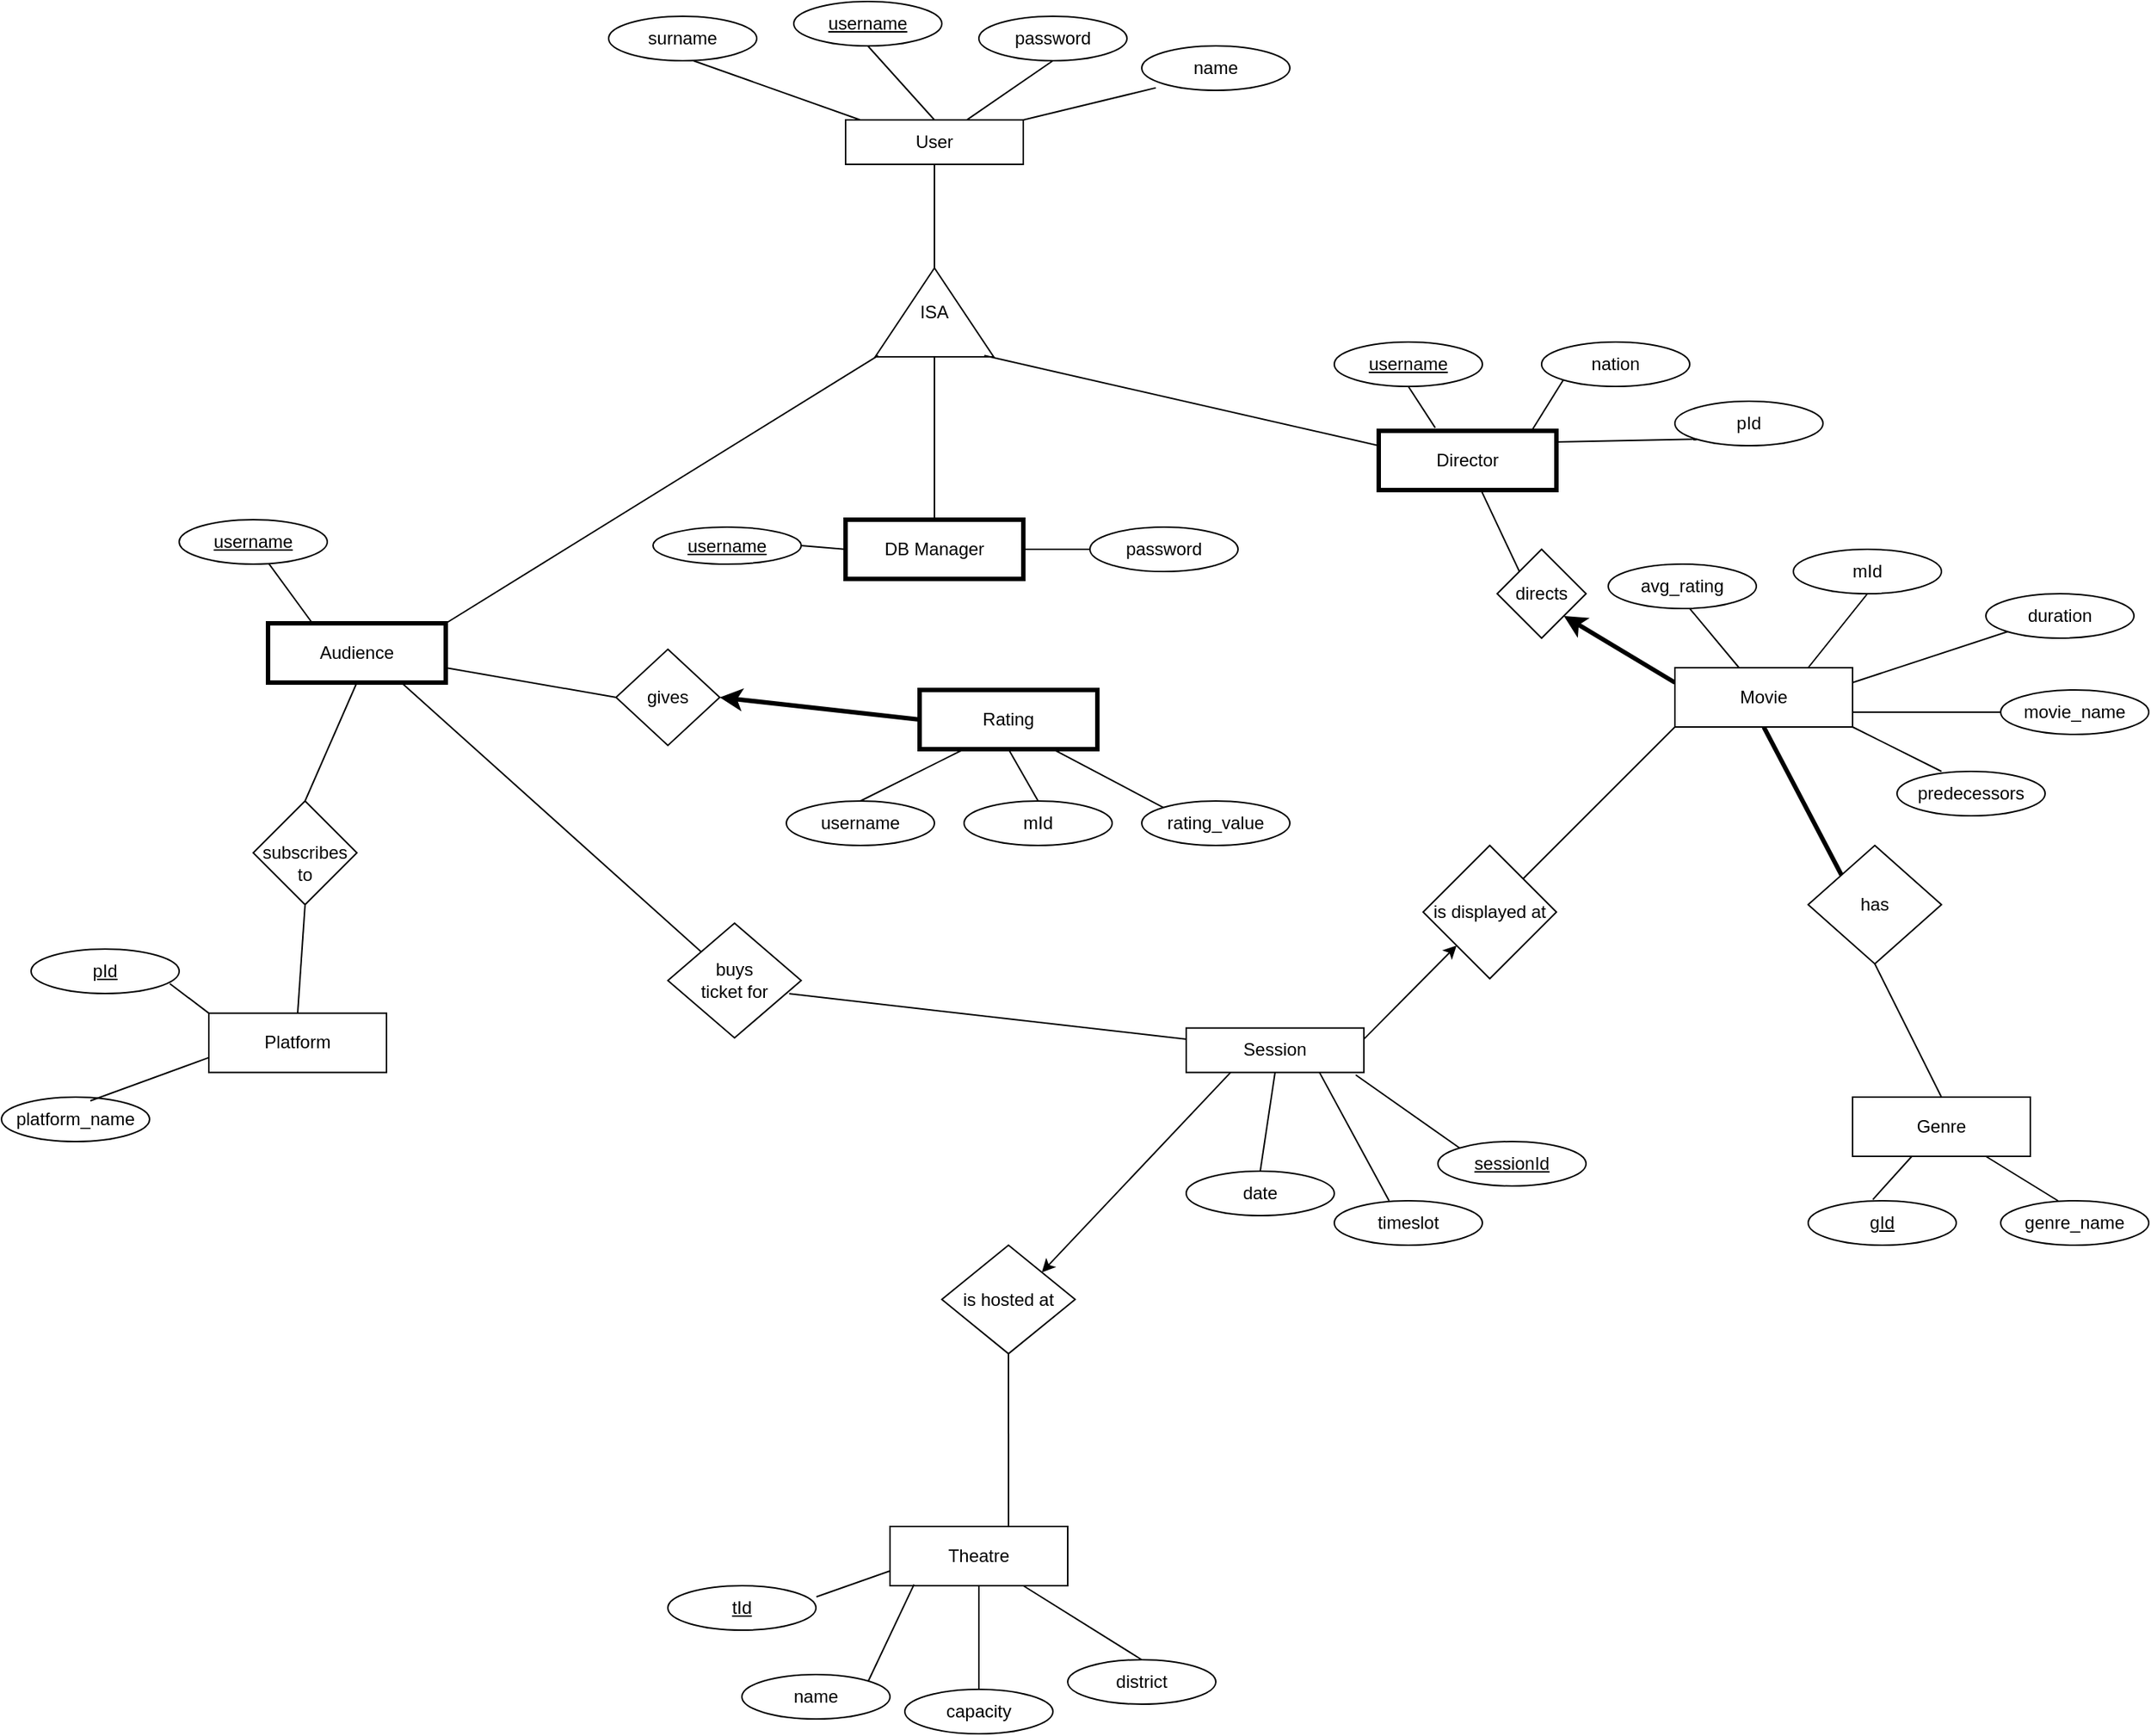 <mxfile version="21.1.2" type="github">
  <diagram id="R2lEEEUBdFMjLlhIrx00" name="Page-1">
    <mxGraphModel dx="2578" dy="990" grid="1" gridSize="10" guides="1" tooltips="1" connect="1" arrows="1" fold="1" page="1" pageScale="1" pageWidth="850" pageHeight="1100" math="0" shadow="0" extFonts="Permanent Marker^https://fonts.googleapis.com/css?family=Permanent+Marker">
      <root>
        <mxCell id="0" />
        <mxCell id="1" parent="0" />
        <mxCell id="zAh7T7VeR0X0RpMaVZyu-1" value="User" style="rounded=0;whiteSpace=wrap;html=1;" vertex="1" parent="1">
          <mxGeometry x="100" y="150" width="120" height="30" as="geometry" />
        </mxCell>
        <mxCell id="zAh7T7VeR0X0RpMaVZyu-5" value="" style="endArrow=none;html=1;rounded=0;exitX=0.672;exitY=0.999;exitDx=0;exitDy=0;exitPerimeter=0;entryX=0.083;entryY=0;entryDx=0;entryDy=0;entryPerimeter=0;" edge="1" parent="1" target="zAh7T7VeR0X0RpMaVZyu-1">
          <mxGeometry width="50" height="50" relative="1" as="geometry">
            <mxPoint x="-2.8" y="109.97" as="sourcePoint" />
            <mxPoint x="270" y="160" as="targetPoint" />
          </mxGeometry>
        </mxCell>
        <mxCell id="zAh7T7VeR0X0RpMaVZyu-6" value="&lt;u&gt;username&lt;/u&gt;" style="ellipse;whiteSpace=wrap;html=1;" vertex="1" parent="1">
          <mxGeometry x="65" y="70" width="100" height="30" as="geometry" />
        </mxCell>
        <mxCell id="zAh7T7VeR0X0RpMaVZyu-7" value="" style="endArrow=none;html=1;rounded=0;exitX=0.5;exitY=1;exitDx=0;exitDy=0;entryX=0.5;entryY=0;entryDx=0;entryDy=0;" edge="1" parent="1" source="zAh7T7VeR0X0RpMaVZyu-6" target="zAh7T7VeR0X0RpMaVZyu-1">
          <mxGeometry width="50" height="50" relative="1" as="geometry">
            <mxPoint x="120" y="110" as="sourcePoint" />
            <mxPoint x="163" y="150" as="targetPoint" />
          </mxGeometry>
        </mxCell>
        <mxCell id="zAh7T7VeR0X0RpMaVZyu-8" value="password" style="ellipse;whiteSpace=wrap;html=1;" vertex="1" parent="1">
          <mxGeometry x="190" y="80" width="100" height="30" as="geometry" />
        </mxCell>
        <mxCell id="zAh7T7VeR0X0RpMaVZyu-9" value="name" style="ellipse;whiteSpace=wrap;html=1;" vertex="1" parent="1">
          <mxGeometry x="300" y="100" width="100" height="30" as="geometry" />
        </mxCell>
        <mxCell id="zAh7T7VeR0X0RpMaVZyu-10" value="" style="endArrow=none;html=1;rounded=0;exitX=0.683;exitY=-0.001;exitDx=0;exitDy=0;exitPerimeter=0;entryX=0.5;entryY=1;entryDx=0;entryDy=0;" edge="1" parent="1" source="zAh7T7VeR0X0RpMaVZyu-1" target="zAh7T7VeR0X0RpMaVZyu-8">
          <mxGeometry width="50" height="50" relative="1" as="geometry">
            <mxPoint x="150" y="160" as="sourcePoint" />
            <mxPoint x="200" y="110" as="targetPoint" />
          </mxGeometry>
        </mxCell>
        <mxCell id="zAh7T7VeR0X0RpMaVZyu-11" value="" style="endArrow=none;html=1;rounded=0;entryX=0.095;entryY=0.944;entryDx=0;entryDy=0;entryPerimeter=0;" edge="1" parent="1" target="zAh7T7VeR0X0RpMaVZyu-9">
          <mxGeometry width="50" height="50" relative="1" as="geometry">
            <mxPoint x="220" y="150" as="sourcePoint" />
            <mxPoint x="320" y="120" as="targetPoint" />
            <Array as="points" />
          </mxGeometry>
        </mxCell>
        <mxCell id="zAh7T7VeR0X0RpMaVZyu-12" value="surname" style="ellipse;whiteSpace=wrap;html=1;" vertex="1" parent="1">
          <mxGeometry x="-60" y="80" width="100" height="30" as="geometry" />
        </mxCell>
        <mxCell id="zAh7T7VeR0X0RpMaVZyu-14" value="" style="endArrow=none;html=1;rounded=0;entryX=0.5;entryY=1;entryDx=0;entryDy=0;exitX=1;exitY=0.5;exitDx=0;exitDy=0;" edge="1" parent="1" source="zAh7T7VeR0X0RpMaVZyu-16" target="zAh7T7VeR0X0RpMaVZyu-1">
          <mxGeometry width="50" height="50" relative="1" as="geometry">
            <mxPoint x="400" y="360" as="sourcePoint" />
            <mxPoint x="470" y="330" as="targetPoint" />
          </mxGeometry>
        </mxCell>
        <mxCell id="zAh7T7VeR0X0RpMaVZyu-16" value="ISA" style="triangle;whiteSpace=wrap;html=1;direction=north;" vertex="1" parent="1">
          <mxGeometry x="120" y="250" width="80" height="60" as="geometry" />
        </mxCell>
        <mxCell id="zAh7T7VeR0X0RpMaVZyu-17" value="Audience" style="rounded=0;whiteSpace=wrap;html=1;strokeWidth=3;" vertex="1" parent="1">
          <mxGeometry x="-290" y="490" width="120" height="40" as="geometry" />
        </mxCell>
        <mxCell id="zAh7T7VeR0X0RpMaVZyu-18" value="Director" style="rounded=0;whiteSpace=wrap;html=1;strokeWidth=3;" vertex="1" parent="1">
          <mxGeometry x="460" y="360" width="120" height="40" as="geometry" />
        </mxCell>
        <mxCell id="zAh7T7VeR0X0RpMaVZyu-19" value="" style="endArrow=none;html=1;rounded=0;exitX=1;exitY=0;exitDx=0;exitDy=0;entryX=0.014;entryY=0.025;entryDx=0;entryDy=0;entryPerimeter=0;" edge="1" parent="1" source="zAh7T7VeR0X0RpMaVZyu-17" target="zAh7T7VeR0X0RpMaVZyu-16">
          <mxGeometry width="50" height="50" relative="1" as="geometry">
            <mxPoint x="330" y="450" as="sourcePoint" />
            <mxPoint x="370" y="410" as="targetPoint" />
          </mxGeometry>
        </mxCell>
        <mxCell id="zAh7T7VeR0X0RpMaVZyu-20" value="" style="endArrow=none;html=1;rounded=0;exitX=0;exitY=0.25;exitDx=0;exitDy=0;entryX=0.014;entryY=0.921;entryDx=0;entryDy=0;entryPerimeter=0;" edge="1" parent="1" source="zAh7T7VeR0X0RpMaVZyu-18" target="zAh7T7VeR0X0RpMaVZyu-16">
          <mxGeometry width="50" height="50" relative="1" as="geometry">
            <mxPoint x="390" y="450" as="sourcePoint" />
            <mxPoint x="430" y="410" as="targetPoint" />
          </mxGeometry>
        </mxCell>
        <mxCell id="zAh7T7VeR0X0RpMaVZyu-21" value="&lt;u&gt;username&lt;/u&gt;" style="ellipse;whiteSpace=wrap;html=1;" vertex="1" parent="1">
          <mxGeometry x="-350" y="420" width="100" height="30" as="geometry" />
        </mxCell>
        <mxCell id="zAh7T7VeR0X0RpMaVZyu-22" value="" style="endArrow=none;html=1;rounded=0;exitX=0.25;exitY=0;exitDx=0;exitDy=0;" edge="1" parent="1" source="zAh7T7VeR0X0RpMaVZyu-17" target="zAh7T7VeR0X0RpMaVZyu-21">
          <mxGeometry width="50" height="50" relative="1" as="geometry">
            <mxPoint x="260" y="420" as="sourcePoint" />
            <mxPoint x="310" y="370" as="targetPoint" />
          </mxGeometry>
        </mxCell>
        <mxCell id="zAh7T7VeR0X0RpMaVZyu-23" value="&lt;u&gt;username&lt;/u&gt;" style="ellipse;whiteSpace=wrap;html=1;" vertex="1" parent="1">
          <mxGeometry x="430" y="300" width="100" height="30" as="geometry" />
        </mxCell>
        <mxCell id="zAh7T7VeR0X0RpMaVZyu-24" value="nation" style="ellipse;whiteSpace=wrap;html=1;" vertex="1" parent="1">
          <mxGeometry x="570" y="300" width="100" height="30" as="geometry" />
        </mxCell>
        <mxCell id="zAh7T7VeR0X0RpMaVZyu-25" value="pId" style="ellipse;whiteSpace=wrap;html=1;" vertex="1" parent="1">
          <mxGeometry x="660" y="340" width="100" height="30" as="geometry" />
        </mxCell>
        <mxCell id="zAh7T7VeR0X0RpMaVZyu-26" value="" style="endArrow=none;html=1;rounded=0;exitX=0.318;exitY=-0.052;exitDx=0;exitDy=0;exitPerimeter=0;entryX=0.5;entryY=1;entryDx=0;entryDy=0;" edge="1" parent="1" source="zAh7T7VeR0X0RpMaVZyu-18" target="zAh7T7VeR0X0RpMaVZyu-23">
          <mxGeometry width="50" height="50" relative="1" as="geometry">
            <mxPoint x="530" y="410" as="sourcePoint" />
            <mxPoint x="500" y="390" as="targetPoint" />
          </mxGeometry>
        </mxCell>
        <mxCell id="zAh7T7VeR0X0RpMaVZyu-27" value="" style="endArrow=none;html=1;rounded=0;exitX=0.863;exitY=-0.012;exitDx=0;exitDy=0;exitPerimeter=0;entryX=0;entryY=1;entryDx=0;entryDy=0;" edge="1" parent="1" source="zAh7T7VeR0X0RpMaVZyu-18" target="zAh7T7VeR0X0RpMaVZyu-24">
          <mxGeometry width="50" height="50" relative="1" as="geometry">
            <mxPoint x="650" y="410" as="sourcePoint" />
            <mxPoint x="620" y="390" as="targetPoint" />
          </mxGeometry>
        </mxCell>
        <mxCell id="zAh7T7VeR0X0RpMaVZyu-28" value="" style="endArrow=none;html=1;rounded=0;exitX=1.003;exitY=0.186;exitDx=0;exitDy=0;exitPerimeter=0;entryX=0;entryY=1;entryDx=0;entryDy=0;" edge="1" parent="1" source="zAh7T7VeR0X0RpMaVZyu-18" target="zAh7T7VeR0X0RpMaVZyu-25">
          <mxGeometry width="50" height="50" relative="1" as="geometry">
            <mxPoint x="770" y="410" as="sourcePoint" />
            <mxPoint x="740" y="390" as="targetPoint" />
          </mxGeometry>
        </mxCell>
        <mxCell id="zAh7T7VeR0X0RpMaVZyu-31" value="Session" style="rounded=0;whiteSpace=wrap;html=1;" vertex="1" parent="1">
          <mxGeometry x="330" y="763.32" width="120" height="30" as="geometry" />
        </mxCell>
        <mxCell id="zAh7T7VeR0X0RpMaVZyu-33" value="avg_rating" style="ellipse;whiteSpace=wrap;html=1;" vertex="1" parent="1">
          <mxGeometry x="615" y="450" width="100" height="30" as="geometry" />
        </mxCell>
        <mxCell id="zAh7T7VeR0X0RpMaVZyu-35" value="duration" style="ellipse;whiteSpace=wrap;html=1;" vertex="1" parent="1">
          <mxGeometry x="870" y="470" width="100" height="30" as="geometry" />
        </mxCell>
        <mxCell id="zAh7T7VeR0X0RpMaVZyu-36" value="movie_name" style="ellipse;whiteSpace=wrap;html=1;" vertex="1" parent="1">
          <mxGeometry x="880" y="535" width="100" height="30" as="geometry" />
        </mxCell>
        <mxCell id="zAh7T7VeR0X0RpMaVZyu-37" value="mId" style="ellipse;whiteSpace=wrap;html=1;" vertex="1" parent="1">
          <mxGeometry x="740" y="440" width="100" height="30" as="geometry" />
        </mxCell>
        <mxCell id="zAh7T7VeR0X0RpMaVZyu-40" value="" style="endArrow=none;html=1;rounded=0;" edge="1" parent="1" source="zAh7T7VeR0X0RpMaVZyu-144">
          <mxGeometry width="50" height="50" relative="1" as="geometry">
            <mxPoint x="420" y="704.58" as="sourcePoint" />
            <mxPoint x="670" y="480" as="targetPoint" />
          </mxGeometry>
        </mxCell>
        <mxCell id="zAh7T7VeR0X0RpMaVZyu-41" value="" style="endArrow=none;html=1;rounded=0;entryX=1;entryY=0.25;entryDx=0;entryDy=0;exitX=0;exitY=1;exitDx=0;exitDy=0;" edge="1" parent="1" source="zAh7T7VeR0X0RpMaVZyu-35" target="zAh7T7VeR0X0RpMaVZyu-144">
          <mxGeometry width="50" height="50" relative="1" as="geometry">
            <mxPoint x="260" y="780" as="sourcePoint" />
            <mxPoint x="330" y="780" as="targetPoint" />
          </mxGeometry>
        </mxCell>
        <mxCell id="zAh7T7VeR0X0RpMaVZyu-42" value="" style="endArrow=none;html=1;rounded=0;entryX=1;entryY=0.75;entryDx=0;entryDy=0;exitX=0;exitY=0.5;exitDx=0;exitDy=0;" edge="1" parent="1" source="zAh7T7VeR0X0RpMaVZyu-36" target="zAh7T7VeR0X0RpMaVZyu-144">
          <mxGeometry width="50" height="50" relative="1" as="geometry">
            <mxPoint x="220" y="749" as="sourcePoint" />
            <mxPoint x="290" y="749" as="targetPoint" />
          </mxGeometry>
        </mxCell>
        <mxCell id="zAh7T7VeR0X0RpMaVZyu-43" value="" style="endArrow=none;html=1;rounded=0;entryX=0.75;entryY=0;entryDx=0;entryDy=0;exitX=0.5;exitY=1;exitDx=0;exitDy=0;" edge="1" parent="1" source="zAh7T7VeR0X0RpMaVZyu-37" target="zAh7T7VeR0X0RpMaVZyu-144">
          <mxGeometry width="50" height="50" relative="1" as="geometry">
            <mxPoint x="220" y="704.58" as="sourcePoint" />
            <mxPoint x="290" y="704.58" as="targetPoint" />
          </mxGeometry>
        </mxCell>
        <mxCell id="zAh7T7VeR0X0RpMaVZyu-44" value="directs" style="rhombus;whiteSpace=wrap;html=1;" vertex="1" parent="1">
          <mxGeometry x="540" y="440" width="60" height="60" as="geometry" />
        </mxCell>
        <mxCell id="zAh7T7VeR0X0RpMaVZyu-45" value="" style="endArrow=classic;html=1;rounded=0;entryX=1;entryY=1;entryDx=0;entryDy=0;exitX=0;exitY=0.25;exitDx=0;exitDy=0;strokeWidth=3;" edge="1" parent="1" source="zAh7T7VeR0X0RpMaVZyu-144" target="zAh7T7VeR0X0RpMaVZyu-44">
          <mxGeometry width="50" height="50" relative="1" as="geometry">
            <mxPoint x="360" y="720" as="sourcePoint" />
            <mxPoint x="400" y="680" as="targetPoint" />
          </mxGeometry>
        </mxCell>
        <mxCell id="zAh7T7VeR0X0RpMaVZyu-46" value="" style="endArrow=none;html=1;rounded=0;exitX=0;exitY=0;exitDx=0;exitDy=0;entryX=0.579;entryY=1.021;entryDx=0;entryDy=0;entryPerimeter=0;" edge="1" parent="1" source="zAh7T7VeR0X0RpMaVZyu-44" target="zAh7T7VeR0X0RpMaVZyu-18">
          <mxGeometry width="50" height="50" relative="1" as="geometry">
            <mxPoint x="480" y="510" as="sourcePoint" />
            <mxPoint x="530" y="460" as="targetPoint" />
          </mxGeometry>
        </mxCell>
        <mxCell id="zAh7T7VeR0X0RpMaVZyu-47" value="Platform" style="rounded=0;whiteSpace=wrap;html=1;strokeWidth=1;" vertex="1" parent="1">
          <mxGeometry x="-330" y="753.32" width="120" height="40" as="geometry" />
        </mxCell>
        <mxCell id="zAh7T7VeR0X0RpMaVZyu-48" value="platform_name" style="ellipse;whiteSpace=wrap;html=1;" vertex="1" parent="1">
          <mxGeometry x="-470" y="810.0" width="100" height="30" as="geometry" />
        </mxCell>
        <mxCell id="zAh7T7VeR0X0RpMaVZyu-49" value="&lt;u&gt;pId&lt;/u&gt;" style="ellipse;whiteSpace=wrap;html=1;" vertex="1" parent="1">
          <mxGeometry x="-450" y="710.0" width="100" height="30" as="geometry" />
        </mxCell>
        <mxCell id="zAh7T7VeR0X0RpMaVZyu-50" value="" style="endArrow=none;html=1;rounded=0;exitX=0;exitY=0.75;exitDx=0;exitDy=0;entryX=0.6;entryY=0.084;entryDx=0;entryDy=0;entryPerimeter=0;" edge="1" parent="1" source="zAh7T7VeR0X0RpMaVZyu-47" target="zAh7T7VeR0X0RpMaVZyu-48">
          <mxGeometry width="50" height="50" relative="1" as="geometry">
            <mxPoint x="875" y="625" as="sourcePoint" />
            <mxPoint x="920" y="580" as="targetPoint" />
          </mxGeometry>
        </mxCell>
        <mxCell id="zAh7T7VeR0X0RpMaVZyu-51" value="" style="endArrow=none;html=1;rounded=0;exitX=0;exitY=0;exitDx=0;exitDy=0;entryX=0.937;entryY=0.778;entryDx=0;entryDy=0;entryPerimeter=0;" edge="1" parent="1" source="zAh7T7VeR0X0RpMaVZyu-47" target="zAh7T7VeR0X0RpMaVZyu-49">
          <mxGeometry width="50" height="50" relative="1" as="geometry">
            <mxPoint x="-210" y="763.32" as="sourcePoint" />
            <mxPoint x="-165" y="718.32" as="targetPoint" />
          </mxGeometry>
        </mxCell>
        <mxCell id="zAh7T7VeR0X0RpMaVZyu-61" value="" style="endArrow=classic;html=1;rounded=0;exitX=1;exitY=0.25;exitDx=0;exitDy=0;" edge="1" target="zAh7T7VeR0X0RpMaVZyu-62" parent="1" source="zAh7T7VeR0X0RpMaVZyu-31">
          <mxGeometry width="50" height="50" relative="1" as="geometry">
            <mxPoint x="470" y="690" as="sourcePoint" />
            <mxPoint x="820" y="780" as="targetPoint" />
          </mxGeometry>
        </mxCell>
        <mxCell id="zAh7T7VeR0X0RpMaVZyu-62" value="is displayed at" style="rhombus;whiteSpace=wrap;html=1;" vertex="1" parent="1">
          <mxGeometry x="490" y="640" width="90" height="90" as="geometry" />
        </mxCell>
        <mxCell id="zAh7T7VeR0X0RpMaVZyu-64" value="Theatre" style="rounded=0;whiteSpace=wrap;html=1;" vertex="1" parent="1">
          <mxGeometry x="130" y="1100" width="120" height="40" as="geometry" />
        </mxCell>
        <mxCell id="zAh7T7VeR0X0RpMaVZyu-66" value="district" style="ellipse;whiteSpace=wrap;html=1;" vertex="1" parent="1">
          <mxGeometry x="250" y="1190" width="100" height="30" as="geometry" />
        </mxCell>
        <mxCell id="zAh7T7VeR0X0RpMaVZyu-67" value="capacity" style="ellipse;whiteSpace=wrap;html=1;" vertex="1" parent="1">
          <mxGeometry x="140" y="1210" width="100" height="30" as="geometry" />
        </mxCell>
        <mxCell id="zAh7T7VeR0X0RpMaVZyu-68" value="name" style="ellipse;whiteSpace=wrap;html=1;" vertex="1" parent="1">
          <mxGeometry x="30" y="1200" width="100" height="30" as="geometry" />
        </mxCell>
        <mxCell id="zAh7T7VeR0X0RpMaVZyu-69" value="&lt;u&gt;tId&lt;/u&gt;" style="ellipse;whiteSpace=wrap;html=1;" vertex="1" parent="1">
          <mxGeometry x="-20" y="1140" width="100" height="30" as="geometry" />
        </mxCell>
        <mxCell id="zAh7T7VeR0X0RpMaVZyu-70" value="" style="endArrow=none;html=1;rounded=0;entryX=0.75;entryY=1;entryDx=0;entryDy=0;exitX=0.5;exitY=0;exitDx=0;exitDy=0;" edge="1" parent="1" source="zAh7T7VeR0X0RpMaVZyu-66" target="zAh7T7VeR0X0RpMaVZyu-64">
          <mxGeometry width="50" height="50" relative="1" as="geometry">
            <mxPoint x="90" y="1164.58" as="sourcePoint" />
            <mxPoint x="160" y="1164.58" as="targetPoint" />
          </mxGeometry>
        </mxCell>
        <mxCell id="zAh7T7VeR0X0RpMaVZyu-71" value="" style="endArrow=none;html=1;rounded=0;entryX=0;entryY=0.75;entryDx=0;entryDy=0;exitX=1.003;exitY=0.25;exitDx=0;exitDy=0;exitPerimeter=0;" edge="1" parent="1" source="zAh7T7VeR0X0RpMaVZyu-69" target="zAh7T7VeR0X0RpMaVZyu-64">
          <mxGeometry width="50" height="50" relative="1" as="geometry">
            <mxPoint x="90" y="1094.58" as="sourcePoint" />
            <mxPoint x="160" y="1094.58" as="targetPoint" />
          </mxGeometry>
        </mxCell>
        <mxCell id="zAh7T7VeR0X0RpMaVZyu-72" value="" style="endArrow=none;html=1;rounded=0;entryX=0.135;entryY=0.979;entryDx=0;entryDy=0;exitX=1;exitY=0;exitDx=0;exitDy=0;entryPerimeter=0;" edge="1" parent="1" source="zAh7T7VeR0X0RpMaVZyu-68" target="zAh7T7VeR0X0RpMaVZyu-64">
          <mxGeometry width="50" height="50" relative="1" as="geometry">
            <mxPoint x="90" y="1034.58" as="sourcePoint" />
            <mxPoint x="160" y="1034.58" as="targetPoint" />
          </mxGeometry>
        </mxCell>
        <mxCell id="zAh7T7VeR0X0RpMaVZyu-73" value="" style="endArrow=none;html=1;rounded=0;entryX=0.5;entryY=1;entryDx=0;entryDy=0;" edge="1" parent="1" source="zAh7T7VeR0X0RpMaVZyu-67" target="zAh7T7VeR0X0RpMaVZyu-64">
          <mxGeometry width="50" height="50" relative="1" as="geometry">
            <mxPoint x="90" y="984.58" as="sourcePoint" />
            <mxPoint x="160" y="984.58" as="targetPoint" />
          </mxGeometry>
        </mxCell>
        <mxCell id="zAh7T7VeR0X0RpMaVZyu-74" value="date" style="ellipse;whiteSpace=wrap;html=1;" vertex="1" parent="1">
          <mxGeometry x="330" y="860" width="100" height="30" as="geometry" />
        </mxCell>
        <mxCell id="zAh7T7VeR0X0RpMaVZyu-75" value="timeslot" style="ellipse;whiteSpace=wrap;html=1;" vertex="1" parent="1">
          <mxGeometry x="430" y="880" width="100" height="30" as="geometry" />
        </mxCell>
        <mxCell id="zAh7T7VeR0X0RpMaVZyu-76" value="&lt;u&gt;sessionId&lt;/u&gt;" style="ellipse;whiteSpace=wrap;html=1;" vertex="1" parent="1">
          <mxGeometry x="500" y="840" width="100" height="30" as="geometry" />
        </mxCell>
        <mxCell id="zAh7T7VeR0X0RpMaVZyu-79" value="" style="endArrow=none;html=1;rounded=0;exitX=0.5;exitY=0;exitDx=0;exitDy=0;entryX=0.5;entryY=1;entryDx=0;entryDy=0;" edge="1" parent="1" source="zAh7T7VeR0X0RpMaVZyu-74" target="zAh7T7VeR0X0RpMaVZyu-31">
          <mxGeometry width="50" height="50" relative="1" as="geometry">
            <mxPoint x="500" y="900" as="sourcePoint" />
            <mxPoint x="540" y="860" as="targetPoint" />
          </mxGeometry>
        </mxCell>
        <mxCell id="zAh7T7VeR0X0RpMaVZyu-80" value="" style="endArrow=none;html=1;rounded=0;entryX=0.75;entryY=1;entryDx=0;entryDy=0;exitX=0.37;exitY=0;exitDx=0;exitDy=0;exitPerimeter=0;" edge="1" parent="1" source="zAh7T7VeR0X0RpMaVZyu-75" target="zAh7T7VeR0X0RpMaVZyu-31">
          <mxGeometry width="50" height="50" relative="1" as="geometry">
            <mxPoint x="520" y="907.79" as="sourcePoint" />
            <mxPoint x="570" y="860" as="targetPoint" />
          </mxGeometry>
        </mxCell>
        <mxCell id="zAh7T7VeR0X0RpMaVZyu-89" value="" style="endArrow=classic;html=1;rounded=0;entryX=1;entryY=0;entryDx=0;entryDy=0;exitX=0.25;exitY=1;exitDx=0;exitDy=0;" edge="1" parent="1" source="zAh7T7VeR0X0RpMaVZyu-31" target="zAh7T7VeR0X0RpMaVZyu-142">
          <mxGeometry width="50" height="50" relative="1" as="geometry">
            <mxPoint x="490" y="980" as="sourcePoint" />
            <mxPoint x="178" y="1061.218" as="targetPoint" />
          </mxGeometry>
        </mxCell>
        <mxCell id="zAh7T7VeR0X0RpMaVZyu-90" value="" style="endArrow=none;html=1;rounded=0;exitX=0.954;exitY=1.056;exitDx=0;exitDy=0;exitPerimeter=0;entryX=0;entryY=0;entryDx=0;entryDy=0;" edge="1" parent="1" source="zAh7T7VeR0X0RpMaVZyu-31" target="zAh7T7VeR0X0RpMaVZyu-76">
          <mxGeometry width="50" height="50" relative="1" as="geometry">
            <mxPoint x="340" y="812.9" as="sourcePoint" />
            <mxPoint x="419.474" y="860.526" as="targetPoint" />
          </mxGeometry>
        </mxCell>
        <mxCell id="zAh7T7VeR0X0RpMaVZyu-93" value="Genre" style="rounded=0;whiteSpace=wrap;html=1;" vertex="1" parent="1">
          <mxGeometry x="780" y="810" width="120" height="40" as="geometry" />
        </mxCell>
        <mxCell id="zAh7T7VeR0X0RpMaVZyu-94" value="has" style="rhombus;whiteSpace=wrap;html=1;" vertex="1" parent="1">
          <mxGeometry x="750" y="640" width="90" height="80" as="geometry" />
        </mxCell>
        <mxCell id="zAh7T7VeR0X0RpMaVZyu-96" value="" style="endArrow=none;html=1;rounded=0;entryX=0;entryY=0;entryDx=0;entryDy=0;exitX=0.5;exitY=1;exitDx=0;exitDy=0;strokeWidth=3;" edge="1" parent="1" source="zAh7T7VeR0X0RpMaVZyu-144" target="zAh7T7VeR0X0RpMaVZyu-94">
          <mxGeometry width="50" height="50" relative="1" as="geometry">
            <mxPoint x="410" y="749.17" as="sourcePoint" />
            <mxPoint x="480" y="749.17" as="targetPoint" />
          </mxGeometry>
        </mxCell>
        <mxCell id="zAh7T7VeR0X0RpMaVZyu-99" value="" style="endArrow=none;html=1;rounded=0;entryX=0.5;entryY=0;entryDx=0;entryDy=0;exitX=0.5;exitY=1;exitDx=0;exitDy=0;" edge="1" parent="1" source="zAh7T7VeR0X0RpMaVZyu-94" target="zAh7T7VeR0X0RpMaVZyu-93">
          <mxGeometry width="50" height="50" relative="1" as="geometry">
            <mxPoint x="610" y="688.32" as="sourcePoint" />
            <mxPoint x="780" y="708.32" as="targetPoint" />
          </mxGeometry>
        </mxCell>
        <mxCell id="zAh7T7VeR0X0RpMaVZyu-101" value="&lt;u&gt;gId&lt;/u&gt;" style="ellipse;whiteSpace=wrap;html=1;" vertex="1" parent="1">
          <mxGeometry x="750" y="880" width="100" height="30" as="geometry" />
        </mxCell>
        <mxCell id="zAh7T7VeR0X0RpMaVZyu-103" value="" style="endArrow=none;html=1;rounded=0;entryX=0.437;entryY=-0.028;entryDx=0;entryDy=0;entryPerimeter=0;" edge="1" parent="1" target="zAh7T7VeR0X0RpMaVZyu-101">
          <mxGeometry width="50" height="50" relative="1" as="geometry">
            <mxPoint x="820" y="850" as="sourcePoint" />
            <mxPoint x="1280" y="790" as="targetPoint" />
          </mxGeometry>
        </mxCell>
        <mxCell id="zAh7T7VeR0X0RpMaVZyu-109" value="&lt;br&gt;subscribes to" style="rhombus;whiteSpace=wrap;html=1;" vertex="1" parent="1">
          <mxGeometry x="-300" y="610" width="70" height="70" as="geometry" />
        </mxCell>
        <mxCell id="zAh7T7VeR0X0RpMaVZyu-111" value="" style="endArrow=none;html=1;rounded=0;entryX=0.5;entryY=1;entryDx=0;entryDy=0;exitX=0.5;exitY=0;exitDx=0;exitDy=0;" edge="1" source="zAh7T7VeR0X0RpMaVZyu-109" parent="1" target="zAh7T7VeR0X0RpMaVZyu-17">
          <mxGeometry width="50" height="50" relative="1" as="geometry">
            <mxPoint x="180" y="559.17" as="sourcePoint" />
            <mxPoint x="310" y="470" as="targetPoint" />
          </mxGeometry>
        </mxCell>
        <mxCell id="zAh7T7VeR0X0RpMaVZyu-123" value="gives" style="rhombus;whiteSpace=wrap;html=1;" vertex="1" parent="1">
          <mxGeometry x="-55" y="507.5" width="70" height="65" as="geometry" />
        </mxCell>
        <mxCell id="zAh7T7VeR0X0RpMaVZyu-126" value="" style="endArrow=none;html=1;rounded=0;entryX=0;entryY=0.5;entryDx=0;entryDy=0;exitX=1;exitY=0.75;exitDx=0;exitDy=0;" edge="1" parent="1" source="zAh7T7VeR0X0RpMaVZyu-17" target="zAh7T7VeR0X0RpMaVZyu-123">
          <mxGeometry width="50" height="50" relative="1" as="geometry">
            <mxPoint x="-170" y="530" as="sourcePoint" />
            <mxPoint x="-100" y="530" as="targetPoint" />
          </mxGeometry>
        </mxCell>
        <mxCell id="zAh7T7VeR0X0RpMaVZyu-129" value="DB Manager" style="rounded=0;whiteSpace=wrap;html=1;strokeWidth=3;" vertex="1" parent="1">
          <mxGeometry x="100" y="420" width="120" height="40" as="geometry" />
        </mxCell>
        <mxCell id="zAh7T7VeR0X0RpMaVZyu-130" value="" style="endArrow=none;html=1;rounded=0;entryX=0;entryY=0.5;entryDx=0;entryDy=0;exitX=0.5;exitY=0;exitDx=0;exitDy=0;" edge="1" parent="1" source="zAh7T7VeR0X0RpMaVZyu-129" target="zAh7T7VeR0X0RpMaVZyu-16">
          <mxGeometry width="50" height="50" relative="1" as="geometry">
            <mxPoint x="120" y="500" as="sourcePoint" />
            <mxPoint x="170" y="490" as="targetPoint" />
          </mxGeometry>
        </mxCell>
        <mxCell id="zAh7T7VeR0X0RpMaVZyu-131" value="password" style="ellipse;whiteSpace=wrap;html=1;" vertex="1" parent="1">
          <mxGeometry x="265" y="425" width="100" height="30" as="geometry" />
        </mxCell>
        <mxCell id="zAh7T7VeR0X0RpMaVZyu-132" value="&lt;u&gt;username&lt;/u&gt;" style="ellipse;whiteSpace=wrap;html=1;" vertex="1" parent="1">
          <mxGeometry x="-30" y="425" width="100" height="25" as="geometry" />
        </mxCell>
        <mxCell id="zAh7T7VeR0X0RpMaVZyu-133" value="" style="endArrow=none;html=1;rounded=0;exitX=1;exitY=0.5;exitDx=0;exitDy=0;" edge="1" parent="1" source="zAh7T7VeR0X0RpMaVZyu-132">
          <mxGeometry width="50" height="50" relative="1" as="geometry">
            <mxPoint x="80" y="439.58" as="sourcePoint" />
            <mxPoint x="100" y="440" as="targetPoint" />
          </mxGeometry>
        </mxCell>
        <mxCell id="zAh7T7VeR0X0RpMaVZyu-134" value="" style="endArrow=none;html=1;rounded=0;entryX=1;entryY=0.5;entryDx=0;entryDy=0;exitX=0;exitY=0.5;exitDx=0;exitDy=0;" edge="1" parent="1" source="zAh7T7VeR0X0RpMaVZyu-131" target="zAh7T7VeR0X0RpMaVZyu-129">
          <mxGeometry width="50" height="50" relative="1" as="geometry">
            <mxPoint x="110" y="477.5" as="sourcePoint" />
            <mxPoint x="180" y="477.5" as="targetPoint" />
          </mxGeometry>
        </mxCell>
        <mxCell id="zAh7T7VeR0X0RpMaVZyu-137" value="" style="endArrow=none;html=1;rounded=0;exitX=0.5;exitY=1;exitDx=0;exitDy=0;entryX=0.5;entryY=0;entryDx=0;entryDy=0;" edge="1" parent="1" source="zAh7T7VeR0X0RpMaVZyu-109" target="zAh7T7VeR0X0RpMaVZyu-47">
          <mxGeometry width="50" height="50" relative="1" as="geometry">
            <mxPoint x="-320" y="793" as="sourcePoint" />
            <mxPoint x="-400" y="823" as="targetPoint" />
          </mxGeometry>
        </mxCell>
        <mxCell id="zAh7T7VeR0X0RpMaVZyu-138" value="" style="endArrow=none;html=1;rounded=0;entryX=0.387;entryY=0;entryDx=0;entryDy=0;exitX=0.75;exitY=1;exitDx=0;exitDy=0;entryPerimeter=0;" edge="1" parent="1" source="zAh7T7VeR0X0RpMaVZyu-93" target="zAh7T7VeR0X0RpMaVZyu-100">
          <mxGeometry width="50" height="50" relative="1" as="geometry">
            <mxPoint x="900" y="728" as="sourcePoint" />
            <mxPoint x="1330" y="870" as="targetPoint" />
          </mxGeometry>
        </mxCell>
        <mxCell id="zAh7T7VeR0X0RpMaVZyu-100" value="genre_name" style="ellipse;whiteSpace=wrap;html=1;" vertex="1" parent="1">
          <mxGeometry x="880" y="880" width="100" height="30" as="geometry" />
        </mxCell>
        <mxCell id="zAh7T7VeR0X0RpMaVZyu-141" value="" style="endArrow=none;html=1;rounded=0;entryX=0.667;entryY=0;entryDx=0;entryDy=0;exitX=0.5;exitY=1;exitDx=0;exitDy=0;entryPerimeter=0;" edge="1" parent="1" source="zAh7T7VeR0X0RpMaVZyu-142" target="zAh7T7VeR0X0RpMaVZyu-64">
          <mxGeometry width="50" height="50" relative="1" as="geometry">
            <mxPoint x="845" y="200" as="sourcePoint" />
            <mxPoint x="915" y="200" as="targetPoint" />
          </mxGeometry>
        </mxCell>
        <mxCell id="zAh7T7VeR0X0RpMaVZyu-142" value="is hosted at" style="rhombus;whiteSpace=wrap;html=1;" vertex="1" parent="1">
          <mxGeometry x="165" y="910" width="90" height="73.32" as="geometry" />
        </mxCell>
        <mxCell id="zAh7T7VeR0X0RpMaVZyu-144" value="Movie" style="rounded=0;whiteSpace=wrap;html=1;" vertex="1" parent="1">
          <mxGeometry x="660" y="520" width="120" height="40" as="geometry" />
        </mxCell>
        <mxCell id="zAh7T7VeR0X0RpMaVZyu-145" value="predecessors" style="ellipse;whiteSpace=wrap;html=1;" vertex="1" parent="1">
          <mxGeometry x="810" y="590" width="100" height="30" as="geometry" />
        </mxCell>
        <mxCell id="zAh7T7VeR0X0RpMaVZyu-146" value="" style="endArrow=none;html=1;rounded=0;entryX=0.3;entryY=0;entryDx=0;entryDy=0;exitX=1;exitY=1;exitDx=0;exitDy=0;entryPerimeter=0;" edge="1" parent="1" source="zAh7T7VeR0X0RpMaVZyu-144" target="zAh7T7VeR0X0RpMaVZyu-145">
          <mxGeometry width="50" height="50" relative="1" as="geometry">
            <mxPoint x="845" y="200" as="sourcePoint" />
            <mxPoint x="915" y="200" as="targetPoint" />
          </mxGeometry>
        </mxCell>
        <mxCell id="zAh7T7VeR0X0RpMaVZyu-147" value="" style="endArrow=none;html=1;rounded=0;entryX=0;entryY=1;entryDx=0;entryDy=0;exitX=1;exitY=0;exitDx=0;exitDy=0;" edge="1" parent="1" source="zAh7T7VeR0X0RpMaVZyu-62" target="zAh7T7VeR0X0RpMaVZyu-144">
          <mxGeometry width="50" height="50" relative="1" as="geometry">
            <mxPoint x="845" y="200" as="sourcePoint" />
            <mxPoint x="915" y="200" as="targetPoint" />
          </mxGeometry>
        </mxCell>
        <mxCell id="zAh7T7VeR0X0RpMaVZyu-148" value="Rating" style="rounded=0;whiteSpace=wrap;html=1;strokeWidth=3;" vertex="1" parent="1">
          <mxGeometry x="150" y="535" width="120" height="40" as="geometry" />
        </mxCell>
        <mxCell id="zAh7T7VeR0X0RpMaVZyu-150" value="rating_value" style="ellipse;whiteSpace=wrap;html=1;" vertex="1" parent="1">
          <mxGeometry x="300" y="610" width="100" height="30" as="geometry" />
        </mxCell>
        <mxCell id="zAh7T7VeR0X0RpMaVZyu-151" value="mId" style="ellipse;whiteSpace=wrap;html=1;" vertex="1" parent="1">
          <mxGeometry x="180" y="610" width="100" height="30" as="geometry" />
        </mxCell>
        <mxCell id="zAh7T7VeR0X0RpMaVZyu-152" value="username" style="ellipse;whiteSpace=wrap;html=1;" vertex="1" parent="1">
          <mxGeometry x="60" y="610" width="100" height="30" as="geometry" />
        </mxCell>
        <mxCell id="zAh7T7VeR0X0RpMaVZyu-153" value="" style="endArrow=none;html=1;rounded=0;entryX=0.75;entryY=1;entryDx=0;entryDy=0;exitX=0;exitY=0;exitDx=0;exitDy=0;" edge="1" parent="1" source="zAh7T7VeR0X0RpMaVZyu-150" target="zAh7T7VeR0X0RpMaVZyu-148">
          <mxGeometry width="50" height="50" relative="1" as="geometry">
            <mxPoint x="845" y="200" as="sourcePoint" />
            <mxPoint x="915" y="200" as="targetPoint" />
          </mxGeometry>
        </mxCell>
        <mxCell id="zAh7T7VeR0X0RpMaVZyu-154" value="" style="endArrow=none;html=1;rounded=0;entryX=0.5;entryY=1;entryDx=0;entryDy=0;exitX=0.5;exitY=0;exitDx=0;exitDy=0;" edge="1" parent="1" source="zAh7T7VeR0X0RpMaVZyu-151" target="zAh7T7VeR0X0RpMaVZyu-148">
          <mxGeometry width="50" height="50" relative="1" as="geometry">
            <mxPoint x="855" y="210" as="sourcePoint" />
            <mxPoint x="925" y="210" as="targetPoint" />
          </mxGeometry>
        </mxCell>
        <mxCell id="zAh7T7VeR0X0RpMaVZyu-155" value="" style="endArrow=none;html=1;rounded=0;entryX=0.25;entryY=1;entryDx=0;entryDy=0;exitX=0.5;exitY=0;exitDx=0;exitDy=0;" edge="1" parent="1" source="zAh7T7VeR0X0RpMaVZyu-152" target="zAh7T7VeR0X0RpMaVZyu-148">
          <mxGeometry width="50" height="50" relative="1" as="geometry">
            <mxPoint x="865" y="220" as="sourcePoint" />
            <mxPoint x="935" y="220" as="targetPoint" />
          </mxGeometry>
        </mxCell>
        <mxCell id="zAh7T7VeR0X0RpMaVZyu-169" value="" style="endArrow=none;html=1;rounded=0;entryX=0;entryY=0;entryDx=0;entryDy=0;exitX=0.75;exitY=1;exitDx=0;exitDy=0;" edge="1" target="zAh7T7VeR0X0RpMaVZyu-170" parent="1" source="zAh7T7VeR0X0RpMaVZyu-17">
          <mxGeometry width="50" height="50" relative="1" as="geometry">
            <mxPoint x="-240" y="572.5" as="sourcePoint" />
            <mxPoint x="-190" y="610" as="targetPoint" />
          </mxGeometry>
        </mxCell>
        <mxCell id="zAh7T7VeR0X0RpMaVZyu-170" value="buys&lt;br&gt;ticket for" style="rhombus;whiteSpace=wrap;html=1;" vertex="1" parent="1">
          <mxGeometry x="-20" y="692.5" width="90" height="77.5" as="geometry" />
        </mxCell>
        <mxCell id="zAh7T7VeR0X0RpMaVZyu-171" value="" style="endArrow=none;html=1;rounded=0;entryX=0;entryY=0.25;entryDx=0;entryDy=0;exitX=0.91;exitY=0.615;exitDx=0;exitDy=0;exitPerimeter=0;" edge="1" source="zAh7T7VeR0X0RpMaVZyu-170" parent="1" target="zAh7T7VeR0X0RpMaVZyu-31">
          <mxGeometry width="50" height="50" relative="1" as="geometry">
            <mxPoint x="755" y="280" as="sourcePoint" />
            <mxPoint y="705" as="targetPoint" />
          </mxGeometry>
        </mxCell>
        <mxCell id="zAh7T7VeR0X0RpMaVZyu-174" value="" style="endArrow=classic;html=1;rounded=0;exitX=0;exitY=0.5;exitDx=0;exitDy=0;entryX=1;entryY=0.5;entryDx=0;entryDy=0;strokeWidth=3;" edge="1" parent="1" source="zAh7T7VeR0X0RpMaVZyu-148" target="zAh7T7VeR0X0RpMaVZyu-123">
          <mxGeometry width="50" height="50" relative="1" as="geometry">
            <mxPoint x="140" y="620" as="sourcePoint" />
            <mxPoint x="190" y="570" as="targetPoint" />
          </mxGeometry>
        </mxCell>
      </root>
    </mxGraphModel>
  </diagram>
</mxfile>
